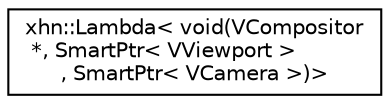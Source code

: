 digraph "Graphical Class Hierarchy"
{
  edge [fontname="Helvetica",fontsize="10",labelfontname="Helvetica",labelfontsize="10"];
  node [fontname="Helvetica",fontsize="10",shape=record];
  rankdir="LR";
  Node1 [label="xhn::Lambda\< void(VCompositor\l *, SmartPtr\< VViewport \>\l, SmartPtr\< VCamera \>)\>",height=0.2,width=0.4,color="black", fillcolor="white", style="filled",URL="$classxhn_1_1_lambda.html"];
}
